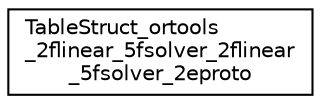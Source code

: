 digraph "Graphical Class Hierarchy"
{
 // LATEX_PDF_SIZE
  edge [fontname="Helvetica",fontsize="10",labelfontname="Helvetica",labelfontsize="10"];
  node [fontname="Helvetica",fontsize="10",shape=record];
  rankdir="LR";
  Node0 [label="TableStruct_ortools\l_2flinear_5fsolver_2flinear\l_5fsolver_2eproto",height=0.2,width=0.4,color="black", fillcolor="white", style="filled",URL="$struct_table_struct__ortools__2flinear__5fsolver__2flinear__5fsolver__2eproto.html",tooltip=" "];
}
